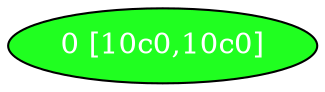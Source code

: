 diGraph server{
	server_0  [style=filled fillcolor="#20FF20" fontcolor="#ffffff" shape=oval label="0 [10c0,10c0]"]


}